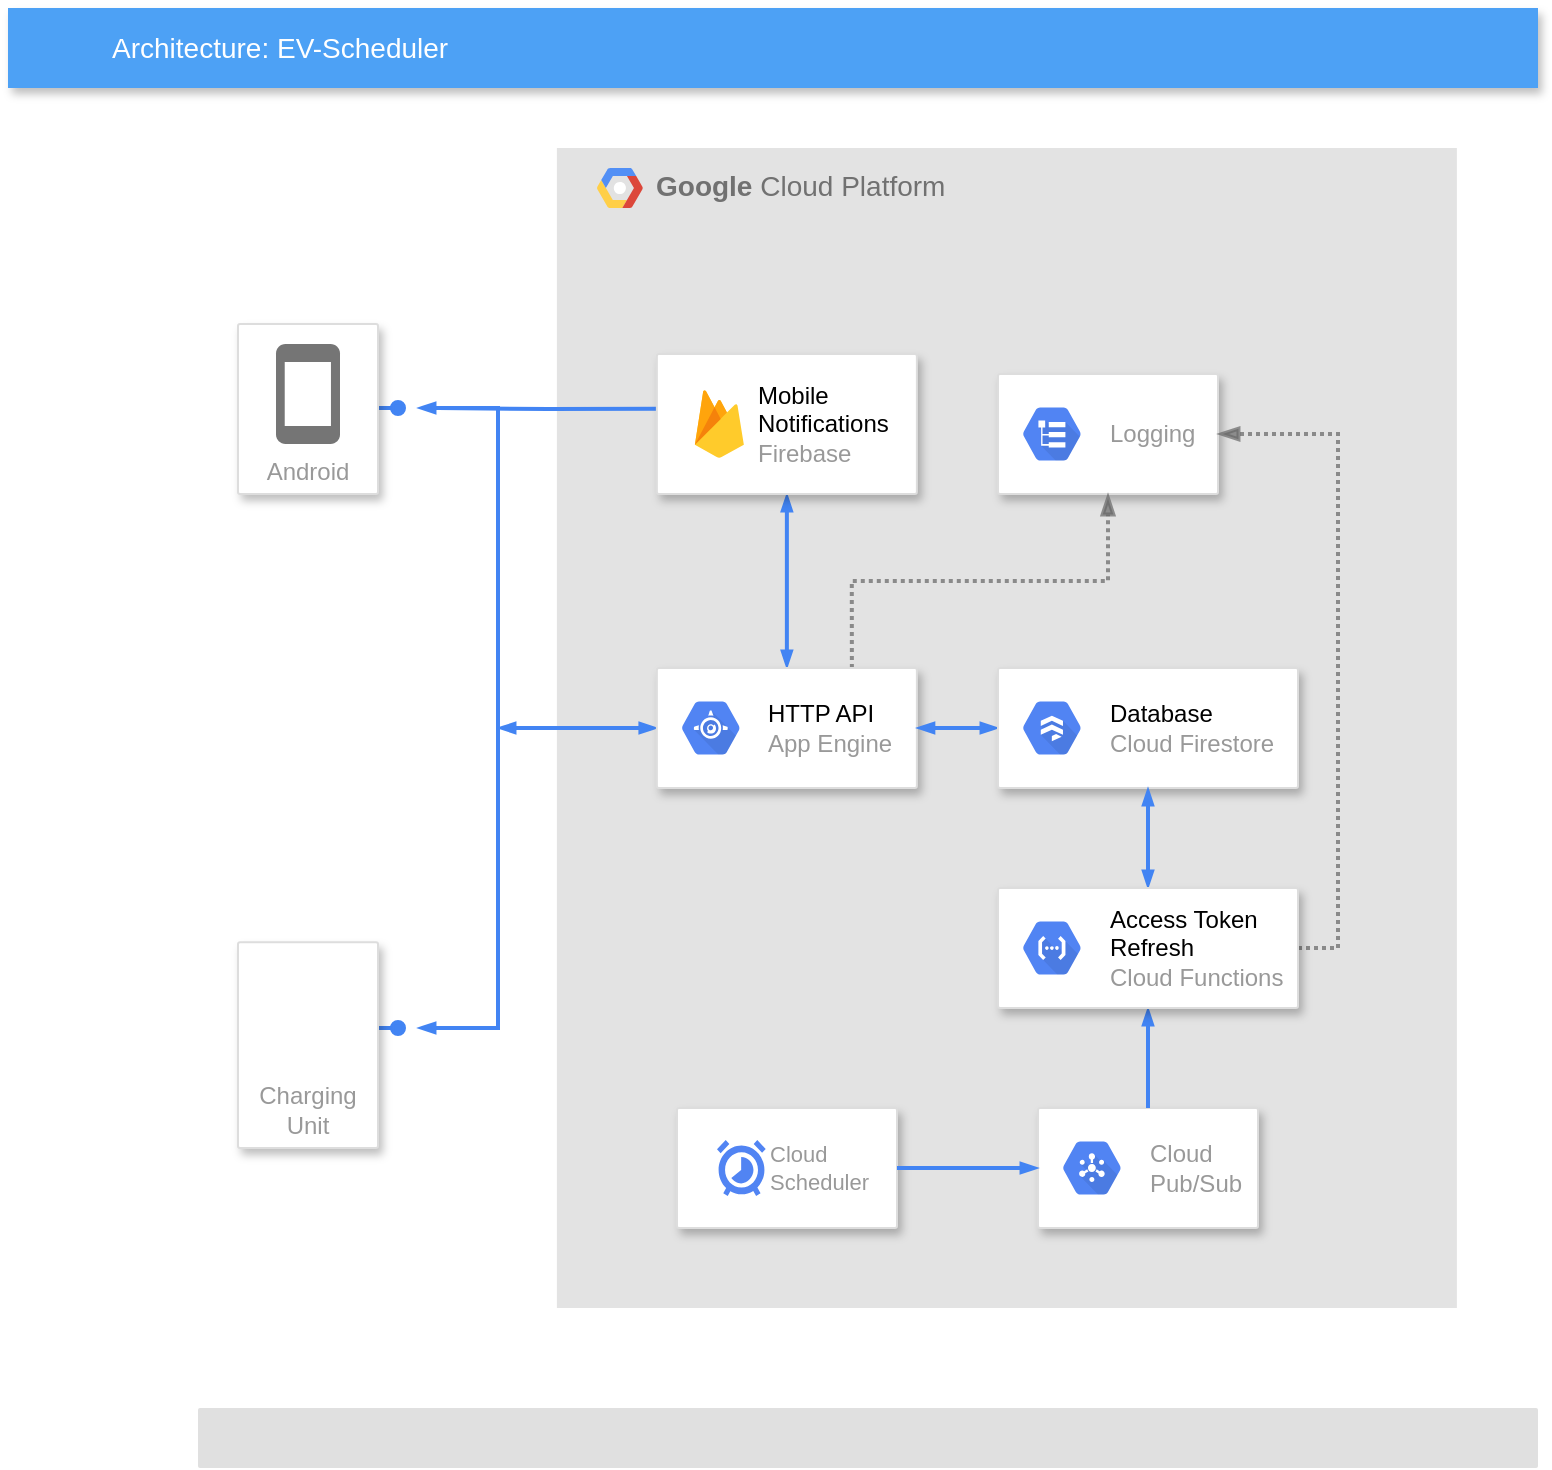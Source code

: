 <mxfile version="12.4.2" type="device" pages="1"><diagram id="f106602c-feb2-e66a-4537-3a34d633f6aa" name="Page-1"><mxGraphModel dx="981" dy="568" grid="1" gridSize="10" guides="1" tooltips="1" connect="1" arrows="1" fold="1" page="1" pageScale="1" pageWidth="1169" pageHeight="827" background="#ffffff" math="0" shadow="0"><root><mxCell id="0"/><mxCell id="1" parent="0"/><mxCell id="2" value="Architecture: EV-Scheduler" style="fillColor=#4DA1F5;strokeColor=none;shadow=1;gradientColor=none;fontSize=14;align=left;spacingLeft=50;fontColor=#ffffff;html=1;" parent="1" vertex="1"><mxGeometry x="85" y="40" width="765" height="40" as="geometry"/></mxCell><mxCell id="5" value="" style="edgeStyle=elbowEdgeStyle;fontSize=12;html=1;endArrow=oval;endFill=1;rounded=0;strokeWidth=2;endSize=6;startSize=4;dashed=0;strokeColor=#4284F3;elbow=vertical;" parent="1" edge="1"><mxGeometry width="100" relative="1" as="geometry"><mxPoint x="270" y="239.953" as="sourcePoint"/><mxPoint x="280" y="240" as="targetPoint"/></mxGeometry></mxCell><mxCell id="11" value="" style="edgeStyle=elbowEdgeStyle;fontSize=12;html=1;endArrow=oval;endFill=1;rounded=0;strokeWidth=2;endSize=6;startSize=4;dashed=0;strokeColor=#4284F3;elbow=vertical;" parent="1" edge="1"><mxGeometry width="100" relative="1" as="geometry"><mxPoint x="270" y="549.989" as="sourcePoint"/><mxPoint x="280" y="550" as="targetPoint"/><Array as="points"/></mxGeometry></mxCell><mxCell id="16" value="" style="rounded=1;absoluteArcSize=1;arcSize=2;html=1;strokeColor=none;gradientColor=none;shadow=0;dashed=0;strokeColor=none;fontSize=12;fontColor=#9E9E9E;align=left;verticalAlign=top;spacing=10;spacingTop=-4;fillColor=#E0E0E0;" parent="1" vertex="1"><mxGeometry x="180" y="740" width="670" height="30" as="geometry"/></mxCell><mxCell id="19" value="" style="fontSize=12;html=1;endArrow=blockThin;endFill=1;rounded=0;strokeWidth=2;endSize=4;startSize=4;dashed=0;strokeColor=#4284F3;startArrow=blockThin;startFill=1;edgeStyle=orthogonalEdgeStyle;" parent="1" edge="1"><mxGeometry width="100" relative="1" as="geometry"><mxPoint x="290" y="240" as="sourcePoint"/><mxPoint x="290" y="550" as="targetPoint"/><Array as="points"><mxPoint x="330" y="240"/><mxPoint x="330" y="550"/></Array></mxGeometry></mxCell><mxCell id="3" value="Android" style="strokeColor=#dddddd;fillColor=#ffffff;shadow=1;strokeWidth=1;rounded=1;absoluteArcSize=1;arcSize=2;labelPosition=center;verticalLabelPosition=middle;align=center;verticalAlign=bottom;spacingLeft=0;fontColor=#999999;fontSize=12;whiteSpace=wrap;spacingBottom=2;html=1;" parent="1" vertex="1"><mxGeometry x="200" y="198" width="70" height="85" as="geometry"/></mxCell><mxCell id="4" value="" style="dashed=0;html=1;fillColor=#757575;strokeColor=none;shape=mxgraph.gcp2.phone;part=1;" parent="3" vertex="1"><mxGeometry x="0.5" width="32" height="50" relative="1" as="geometry"><mxPoint x="-16" y="10" as="offset"/></mxGeometry></mxCell><mxCell id="9" value="Charging Unit" style="strokeColor=#dddddd;fillColor=#ffffff;shadow=1;strokeWidth=1;rounded=1;absoluteArcSize=1;arcSize=2;labelPosition=center;verticalLabelPosition=middle;align=center;verticalAlign=bottom;spacingLeft=0;fontColor=#999999;fontSize=12;whiteSpace=wrap;spacingBottom=2;html=1;" parent="1" vertex="1"><mxGeometry x="200" y="507.14" width="70" height="102.86" as="geometry"/></mxCell><mxCell id="8lsALIDaT8kiG6ihRraC-36" value="" style="shape=image;html=1;verticalAlign=top;verticalLabelPosition=bottom;labelBackgroundColor=#ffffff;imageAspect=0;aspect=fixed;image=https://cdn0.iconfinder.com/data/icons/30-hardware-line-icons/64/Processor-128.png" vertex="1" parent="1"><mxGeometry x="212.5" y="520" width="45" height="45" as="geometry"/></mxCell><mxCell id="14" value="&lt;b&gt;Google &lt;/b&gt;Cloud Platform" style="fillColor=#E3E3E3;strokeColor=none;shadow=0;gradientColor=none;fontSize=14;align=left;spacing=10;fontColor=#717171;9E9E9E;verticalAlign=top;spacingTop=-4;fontStyle=0;spacingLeft=40;html=1;" parent="1" vertex="1"><mxGeometry x="359.44" y="110" width="450" height="580" as="geometry"/></mxCell><mxCell id="15" value="" style="shape=mxgraph.gcp2.google_cloud_platform;fillColor=#F6F6F6;strokeColor=none;shadow=0;gradientColor=none;" parent="14" vertex="1"><mxGeometry width="23" height="20" relative="1" as="geometry"><mxPoint x="20" y="10" as="offset"/></mxGeometry></mxCell><mxCell id="8lsALIDaT8kiG6ihRraC-82" value="" style="group" vertex="1" connectable="0" parent="14"><mxGeometry x="60.06" y="480" width="110" height="60" as="geometry"/></mxCell><mxCell id="8lsALIDaT8kiG6ihRraC-85" value="" style="group" vertex="1" connectable="0" parent="8lsALIDaT8kiG6ihRraC-82"><mxGeometry width="110" height="60" as="geometry"/></mxCell><mxCell id="8lsALIDaT8kiG6ihRraC-83" value="" style="strokeColor=#dddddd;fillColor=#ffffff;shadow=1;strokeWidth=1;rounded=1;absoluteArcSize=1;arcSize=2;fontSize=14;fontColor=#808080;align=left;html=1;" vertex="1" parent="8lsALIDaT8kiG6ihRraC-85"><mxGeometry width="110" height="60" as="geometry"/></mxCell><mxCell id="8lsALIDaT8kiG6ihRraC-81" value="&lt;div&gt;Cloud &lt;br&gt;&lt;/div&gt;&lt;div&gt;Scheduler&lt;/div&gt;" style="html=1;fillColor=#5184F3;strokeColor=none;verticalAlign=middle;labelPosition=right;verticalLabelPosition=middle;align=left;fontSize=11;fontStyle=0;fontColor=#999999;shape=mxgraph.gcp2.cloud_scheduler;aspect=fixed;" vertex="1" parent="8lsALIDaT8kiG6ihRraC-85"><mxGeometry x="20.0" y="16" width="24.35" height="28" as="geometry"/></mxCell><mxCell id="8lsALIDaT8kiG6ihRraC-35" value="" style="fontSize=12;html=1;endArrow=blockThin;endFill=1;rounded=0;strokeWidth=2;endSize=4;startSize=4;dashed=0;strokeColor=#4284F3;startArrow=blockThin;startFill=1;edgeStyle=orthogonalEdgeStyle;exitX=0;exitY=0.5;exitDx=0;exitDy=0;" edge="1" parent="1" source="8lsALIDaT8kiG6ihRraC-119"><mxGeometry width="100" relative="1" as="geometry"><mxPoint x="419.69" y="400.276" as="sourcePoint"/><mxPoint x="330" y="400" as="targetPoint"/><Array as="points"/></mxGeometry></mxCell><mxCell id="8lsALIDaT8kiG6ihRraC-73" value="" style="strokeColor=#dddddd;shadow=1;strokeWidth=1;rounded=1;absoluteArcSize=1;arcSize=2;" vertex="1" parent="1"><mxGeometry x="580" y="223" width="110" height="60" as="geometry"/></mxCell><mxCell id="8lsALIDaT8kiG6ihRraC-74" value="Logging" style="dashed=0;connectable=0;html=1;fillColor=#5184F3;strokeColor=none;shape=mxgraph.gcp2.hexIcon;prIcon=logging;part=1;labelPosition=right;verticalLabelPosition=middle;align=left;verticalAlign=middle;spacingLeft=5;fontColor=#999999;fontSize=12;" vertex="1" parent="8lsALIDaT8kiG6ihRraC-73"><mxGeometry y="0.5" width="44" height="39" relative="1" as="geometry"><mxPoint x="5" y="-19.5" as="offset"/></mxGeometry></mxCell><mxCell id="8lsALIDaT8kiG6ihRraC-108" value="" style="fontSize=12;html=1;endArrow=blockThin;endFill=1;rounded=0;strokeWidth=2;endSize=4;startSize=4;dashed=0;strokeColor=#4284F3;startArrow=blockThin;startFill=1;edgeStyle=orthogonalEdgeStyle;exitX=0.5;exitY=1;exitDx=0;exitDy=0;entryX=0.5;entryY=0;entryDx=0;entryDy=0;" edge="1" parent="1" source="8lsALIDaT8kiG6ihRraC-128" target="8lsALIDaT8kiG6ihRraC-119"><mxGeometry width="100" relative="1" as="geometry"><mxPoint x="474.6" y="283.2" as="sourcePoint"/><mxPoint x="474.172" y="369.931" as="targetPoint"/></mxGeometry></mxCell><mxCell id="8lsALIDaT8kiG6ihRraC-109" style="edgeStyle=orthogonalEdgeStyle;rounded=0;orthogonalLoop=1;jettySize=auto;html=1;exitX=0.75;exitY=0;exitDx=0;exitDy=0;entryX=0.5;entryY=1;entryDx=0;entryDy=0;startArrow=none;startFill=0;strokeColor=#666666;endArrow=blockThin;endFill=1;strokeWidth=2;dashed=1;opacity=70;dashPattern=1 1;" edge="1" parent="1" source="8lsALIDaT8kiG6ihRraC-119" target="8lsALIDaT8kiG6ihRraC-73"><mxGeometry relative="1" as="geometry"><mxPoint x="529.345" y="369.931" as="sourcePoint"/></mxGeometry></mxCell><mxCell id="8lsALIDaT8kiG6ihRraC-110" style="edgeStyle=orthogonalEdgeStyle;rounded=0;orthogonalLoop=1;jettySize=auto;html=1;exitX=1;exitY=0.5;exitDx=0;exitDy=0;entryX=1;entryY=0.5;entryDx=0;entryDy=0;startArrow=none;startFill=0;strokeColor=#666666;endArrow=blockThin;endFill=1;strokeWidth=2;dashed=1;opacity=70;dashPattern=1 1;" edge="1" parent="1" source="8lsALIDaT8kiG6ihRraC-126" target="8lsALIDaT8kiG6ihRraC-73"><mxGeometry relative="1" as="geometry"><mxPoint x="690.143" y="507.048" as="sourcePoint"/><mxPoint x="645" y="293" as="targetPoint"/></mxGeometry></mxCell><mxCell id="8lsALIDaT8kiG6ihRraC-111" value="" style="fontSize=12;html=1;endArrow=none;endFill=0;rounded=0;strokeWidth=2;endSize=4;startSize=4;dashed=0;strokeColor=#4284F3;startArrow=none;startFill=0;edgeStyle=orthogonalEdgeStyle;entryX=0.006;entryY=0.391;entryDx=0;entryDy=0;entryPerimeter=0;" edge="1" parent="1" target="8lsALIDaT8kiG6ihRraC-128"><mxGeometry width="100" relative="1" as="geometry"><mxPoint x="300" y="240" as="sourcePoint"/><mxPoint x="419.4" y="253.2" as="targetPoint"/></mxGeometry></mxCell><mxCell id="8lsALIDaT8kiG6ihRraC-115" value="" style="strokeColor=#dddddd;shadow=1;strokeWidth=1;rounded=1;absoluteArcSize=1;arcSize=2;fillColor=#ffffff;" vertex="1" parent="1"><mxGeometry x="600" y="590" width="110" height="60" as="geometry"/></mxCell><mxCell id="8lsALIDaT8kiG6ihRraC-116" value="Cloud&#xA;Pub/Sub" style="dashed=0;connectable=0;html=1;fillColor=#5184F3;strokeColor=none;shape=mxgraph.gcp2.hexIcon;prIcon=cloud_pubsub;part=1;labelPosition=right;verticalLabelPosition=middle;align=left;verticalAlign=middle;spacingLeft=5;fontColor=#999999;fontSize=12;" vertex="1" parent="8lsALIDaT8kiG6ihRraC-115"><mxGeometry y="0.5" width="44" height="39" relative="1" as="geometry"><mxPoint x="5" y="-19.5" as="offset"/></mxGeometry></mxCell><mxCell id="8lsALIDaT8kiG6ihRraC-86" value="" style="fontSize=12;html=1;endArrow=blockThin;endFill=1;rounded=0;strokeWidth=2;endSize=4;startSize=4;dashed=0;strokeColor=#4284F3;startArrow=none;startFill=0;edgeStyle=orthogonalEdgeStyle;entryX=0;entryY=0.5;entryDx=0;entryDy=0;exitX=1;exitY=0.5;exitDx=0;exitDy=0;" edge="1" parent="1" source="8lsALIDaT8kiG6ihRraC-83" target="8lsALIDaT8kiG6ihRraC-115"><mxGeometry width="100" relative="1" as="geometry"><mxPoint x="523.39" y="587.67" as="sourcePoint"/><mxPoint x="580" y="620" as="targetPoint"/></mxGeometry></mxCell><mxCell id="8lsALIDaT8kiG6ihRraC-118" value="" style="fontSize=12;html=1;endArrow=blockThin;endFill=1;rounded=0;strokeWidth=2;endSize=4;startSize=4;dashed=0;strokeColor=#4284F3;startArrow=none;startFill=0;edgeStyle=orthogonalEdgeStyle;entryX=0.5;entryY=1;entryDx=0;entryDy=0;exitX=0.5;exitY=0;exitDx=0;exitDy=0;" edge="1" parent="1" source="8lsALIDaT8kiG6ihRraC-115" target="8lsALIDaT8kiG6ihRraC-126"><mxGeometry width="100" relative="1" as="geometry"><mxPoint x="515.667" y="630" as="sourcePoint"/><mxPoint x="634.905" y="537.048" as="targetPoint"/></mxGeometry></mxCell><mxCell id="8lsALIDaT8kiG6ihRraC-119" value="" style="strokeColor=#dddddd;shadow=1;strokeWidth=1;rounded=1;absoluteArcSize=1;arcSize=2;fillColor=#ffffff;" vertex="1" parent="1"><mxGeometry x="409.44" y="370" width="130" height="60" as="geometry"/></mxCell><mxCell id="8lsALIDaT8kiG6ihRraC-120" value="&lt;font color=&quot;#000000&quot;&gt;HTTP API&lt;/font&gt;&lt;br&gt;App Engine" style="dashed=0;connectable=0;html=1;fillColor=#5184F3;strokeColor=none;shape=mxgraph.gcp2.hexIcon;prIcon=app_engine;part=1;labelPosition=right;verticalLabelPosition=middle;align=left;verticalAlign=middle;spacingLeft=5;fontColor=#999999;fontSize=12;" vertex="1" parent="8lsALIDaT8kiG6ihRraC-119"><mxGeometry y="0.5" width="44" height="39" relative="1" as="geometry"><mxPoint x="5" y="-19.5" as="offset"/></mxGeometry></mxCell><mxCell id="8lsALIDaT8kiG6ihRraC-105" value="" style="fontSize=12;html=1;endArrow=blockThin;endFill=1;rounded=0;strokeWidth=2;endSize=4;startSize=4;dashed=0;strokeColor=#4284F3;startArrow=blockThin;startFill=1;edgeStyle=orthogonalEdgeStyle;exitX=0;exitY=0.5;exitDx=0;exitDy=0;entryX=1;entryY=0.5;entryDx=0;entryDy=0;" edge="1" parent="1" source="8lsALIDaT8kiG6ihRraC-124" target="8lsALIDaT8kiG6ihRraC-119"><mxGeometry width="100" relative="1" as="geometry"><mxPoint x="579.69" y="400.276" as="sourcePoint"/><mxPoint x="529" y="400" as="targetPoint"/></mxGeometry></mxCell><mxCell id="8lsALIDaT8kiG6ihRraC-124" value="" style="strokeColor=#dddddd;shadow=1;strokeWidth=1;rounded=1;absoluteArcSize=1;arcSize=2;fillColor=#ffffff;" vertex="1" parent="1"><mxGeometry x="580" y="370" width="150" height="60" as="geometry"/></mxCell><mxCell id="8lsALIDaT8kiG6ihRraC-125" value="&lt;font color=&quot;#000000&quot;&gt;Database&lt;/font&gt;&lt;br&gt;Cloud Firestore" style="dashed=0;connectable=0;html=1;fillColor=#5184F3;strokeColor=none;shape=mxgraph.gcp2.hexIcon;prIcon=cloud_firestore;part=1;labelPosition=right;verticalLabelPosition=middle;align=left;verticalAlign=middle;spacingLeft=5;fontColor=#999999;fontSize=12;" vertex="1" parent="8lsALIDaT8kiG6ihRraC-124"><mxGeometry y="0.5" width="44" height="39" relative="1" as="geometry"><mxPoint x="5" y="-19.5" as="offset"/></mxGeometry></mxCell><mxCell id="8lsALIDaT8kiG6ihRraC-67" value="" style="fontSize=12;html=1;endArrow=blockThin;endFill=1;rounded=0;strokeWidth=2;endSize=4;startSize=4;dashed=0;strokeColor=#4284F3;startArrow=blockThin;startFill=1;edgeStyle=orthogonalEdgeStyle;entryX=0.5;entryY=1;entryDx=0;entryDy=0;exitX=0.5;exitY=0;exitDx=0;exitDy=0;" edge="1" parent="1" source="8lsALIDaT8kiG6ihRraC-126" target="8lsALIDaT8kiG6ihRraC-124"><mxGeometry width="100" relative="1" as="geometry"><mxPoint x="634.905" y="477" as="sourcePoint"/><mxPoint x="634.862" y="432.69" as="targetPoint"/></mxGeometry></mxCell><mxCell id="8lsALIDaT8kiG6ihRraC-126" value="" style="strokeColor=#dddddd;shadow=1;strokeWidth=1;rounded=1;absoluteArcSize=1;arcSize=2;fillColor=#ffffff;" vertex="1" parent="1"><mxGeometry x="580" y="480" width="150" height="60" as="geometry"/></mxCell><mxCell id="8lsALIDaT8kiG6ihRraC-127" value="&lt;div&gt;&lt;font color=&quot;#000000&quot;&gt;Access Token &lt;br&gt;&lt;/font&gt;&lt;/div&gt;&lt;div&gt;&lt;font color=&quot;#000000&quot;&gt;Refresh&lt;/font&gt;&lt;/div&gt;Cloud Functions" style="dashed=0;connectable=0;html=1;fillColor=#5184F3;strokeColor=none;shape=mxgraph.gcp2.hexIcon;prIcon=cloud_functions;part=1;labelPosition=right;verticalLabelPosition=middle;align=left;verticalAlign=middle;spacingLeft=5;fontColor=#999999;fontSize=12;" vertex="1" parent="8lsALIDaT8kiG6ihRraC-126"><mxGeometry y="0.5" width="44" height="39" relative="1" as="geometry"><mxPoint x="5" y="-19.5" as="offset"/></mxGeometry></mxCell><mxCell id="8lsALIDaT8kiG6ihRraC-130" value="" style="group" vertex="1" connectable="0" parent="1"><mxGeometry x="409.44" y="213" width="130" height="70" as="geometry"/></mxCell><mxCell id="8lsALIDaT8kiG6ihRraC-128" value="" style="strokeColor=#dddddd;shadow=1;strokeWidth=1;rounded=1;absoluteArcSize=1;arcSize=2;fillColor=#ffffff;" vertex="1" parent="8lsALIDaT8kiG6ihRraC-130"><mxGeometry width="130" height="70" as="geometry"/></mxCell><mxCell id="8lsALIDaT8kiG6ihRraC-129" value="&lt;div&gt;&lt;font color=&quot;#000000&quot;&gt;Mobile &lt;br&gt;&lt;/font&gt;&lt;/div&gt;&lt;div&gt;&lt;font color=&quot;#000000&quot;&gt;Notifications&lt;/font&gt;&lt;/div&gt;Firebase" style="dashed=0;connectable=0;html=1;fillColor=#5184F3;strokeColor=none;shape=mxgraph.gcp2.firebase;part=1;labelPosition=right;verticalLabelPosition=middle;align=left;verticalAlign=middle;spacingLeft=5;fontColor=#999999;fontSize=12;aspect=fixed;" vertex="1" parent="8lsALIDaT8kiG6ihRraC-128"><mxGeometry width="24.48" height="34" relative="1" as="geometry"><mxPoint x="19" y="18" as="offset"/></mxGeometry></mxCell></root></mxGraphModel></diagram></mxfile>